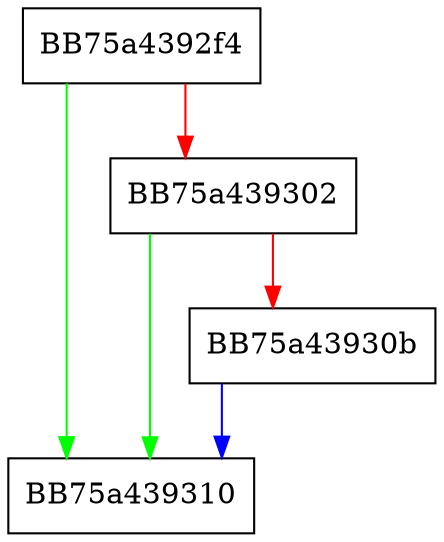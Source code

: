 digraph IsValidClsid {
  node [shape="box"];
  graph [splines=ortho];
  BB75a4392f4 -> BB75a439310 [color="green"];
  BB75a4392f4 -> BB75a439302 [color="red"];
  BB75a439302 -> BB75a439310 [color="green"];
  BB75a439302 -> BB75a43930b [color="red"];
  BB75a43930b -> BB75a439310 [color="blue"];
}
